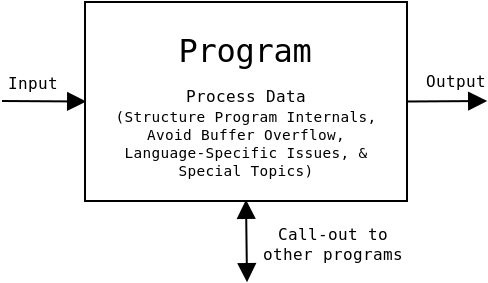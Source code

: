 <?xml version="1.0"?>
<diagram xmlns:dia="http://www.lysator.liu.se/~alla/dia/">
  <diagramdata>
    <attribute name="background">
      <color val="#ffffff"/>
    </attribute>
    <attribute name="paper">
      <composite type="paper">
        <attribute name="name">
          <string>#A4#</string>
        </attribute>
        <attribute name="tmargin">
          <real val="2.82"/>
        </attribute>
        <attribute name="bmargin">
          <real val="2.82"/>
        </attribute>
        <attribute name="lmargin">
          <real val="2.82"/>
        </attribute>
        <attribute name="rmargin">
          <real val="2.82"/>
        </attribute>
        <attribute name="is_portrait">
          <boolean val="true"/>
        </attribute>
        <attribute name="scaling">
          <real val="1"/>
        </attribute>
        <attribute name="fitto">
          <boolean val="false"/>
        </attribute>
      </composite>
    </attribute>
  </diagramdata>
  <layer name="Background" visible="true">
    <object type="Standard - Box" version="0" id="O0">
      <attribute name="obj_pos">
        <point val="5.95,8"/>
      </attribute>
      <attribute name="obj_bb">
        <rectangle val="5.9,7.95;22.1,18"/>
      </attribute>
      <attribute name="elem_corner">
        <point val="5.95,8"/>
      </attribute>
      <attribute name="elem_width">
        <real val="16.1"/>
      </attribute>
      <attribute name="elem_height">
        <real val="9.95"/>
      </attribute>
      <attribute name="show_background">
        <boolean val="true"/>
      </attribute>
    </object>
    <object type="Standard - Line" version="0" id="O1">
      <attribute name="obj_pos">
        <point val="1.8,12.95"/>
      </attribute>
      <attribute name="obj_bb">
        <rectangle val="0.95,12.1;6.8,13.825"/>
      </attribute>
      <attribute name="conn_endpoints">
        <point val="1.8,12.95"/>
        <point val="5.95,12.975"/>
      </attribute>
      <attribute name="numcp">
        <int val="1"/>
      </attribute>
      <attribute name="end_arrow">
        <enum val="3"/>
      </attribute>
      <attribute name="end_arrow_length">
        <real val="0.8"/>
      </attribute>
      <attribute name="end_arrow_width">
        <real val="0.8"/>
      </attribute>
      <connections>
        <connection handle="1" to="O0" connection="3"/>
      </connections>
    </object>
    <object type="Standard - Text" version="0" id="O2">
      <attribute name="obj_pos">
        <point val="14,11"/>
      </attribute>
      <attribute name="obj_bb">
        <rectangle val="9.658,9.513;18.342,11.513"/>
      </attribute>
      <attribute name="text">
        <composite type="text">
          <attribute name="string">
            <string>#Program#</string>
          </attribute>
          <attribute name="font">
            <font name="Courier"/>
          </attribute>
          <attribute name="height">
            <real val="2"/>
          </attribute>
          <attribute name="pos">
            <point val="14,11"/>
          </attribute>
          <attribute name="color">
            <color val="#000000"/>
          </attribute>
          <attribute name="alignment">
            <enum val="1"/>
          </attribute>
        </composite>
      </attribute>
    </object>
    <object type="Standard - Text" version="0" id="O3">
      <attribute name="obj_pos">
        <point val="10,13.65"/>
      </attribute>
      <attribute name="obj_bb">
        <rectangle val="10,12.907;10,13.907"/>
      </attribute>
      <attribute name="text">
        <composite type="text">
          <attribute name="string">
            <string>##</string>
          </attribute>
          <attribute name="font">
            <font name="Courier"/>
          </attribute>
          <attribute name="height">
            <real val="1"/>
          </attribute>
          <attribute name="pos">
            <point val="10,13.65"/>
          </attribute>
          <attribute name="color">
            <color val="#000000"/>
          </attribute>
          <attribute name="alignment">
            <enum val="1"/>
          </attribute>
        </composite>
      </attribute>
    </object>
    <object type="Standard - Text" version="0" id="O4">
      <attribute name="obj_pos">
        <point val="3.35,12.35"/>
      </attribute>
      <attribute name="obj_bb">
        <rectangle val="1.735,11.607;4.965,12.607"/>
      </attribute>
      <attribute name="text">
        <composite type="text">
          <attribute name="string">
            <string>#Input#</string>
          </attribute>
          <attribute name="font">
            <font name="Courier"/>
          </attribute>
          <attribute name="height">
            <real val="1"/>
          </attribute>
          <attribute name="pos">
            <point val="3.35,12.35"/>
          </attribute>
          <attribute name="color">
            <color val="#000000"/>
          </attribute>
          <attribute name="alignment">
            <enum val="1"/>
          </attribute>
        </composite>
      </attribute>
    </object>
    <object type="Standard - Line" version="0" id="O5">
      <attribute name="obj_pos">
        <point val="22.05,12.975"/>
      </attribute>
      <attribute name="obj_bb">
        <rectangle val="21.2,12.1;26.85,13.825"/>
      </attribute>
      <attribute name="conn_endpoints">
        <point val="22.05,12.975"/>
        <point val="26,12.95"/>
      </attribute>
      <attribute name="numcp">
        <int val="1"/>
      </attribute>
      <attribute name="end_arrow">
        <enum val="3"/>
      </attribute>
      <attribute name="end_arrow_length">
        <real val="0.8"/>
      </attribute>
      <attribute name="end_arrow_width">
        <real val="0.8"/>
      </attribute>
      <connections>
        <connection handle="0" to="O0" connection="4"/>
      </connections>
    </object>
    <object type="Standard - Line" version="0" id="O6">
      <attribute name="obj_pos">
        <point val="14,17.95"/>
      </attribute>
      <attribute name="obj_bb">
        <rectangle val="13.15,17.1;14.9,22.8"/>
      </attribute>
      <attribute name="conn_endpoints">
        <point val="14,17.95"/>
        <point val="14.05,21.95"/>
      </attribute>
      <attribute name="numcp">
        <int val="1"/>
      </attribute>
      <attribute name="start_arrow">
        <enum val="3"/>
      </attribute>
      <attribute name="start_arrow_length">
        <real val="0.8"/>
      </attribute>
      <attribute name="start_arrow_width">
        <real val="0.8"/>
      </attribute>
      <attribute name="end_arrow">
        <enum val="3"/>
      </attribute>
      <attribute name="end_arrow_length">
        <real val="0.8"/>
      </attribute>
      <attribute name="end_arrow_width">
        <real val="0.8"/>
      </attribute>
      <connections>
        <connection handle="0" to="O0" connection="6"/>
      </connections>
    </object>
    <object type="Standard - Text" version="0" id="O7">
      <attribute name="obj_pos">
        <point val="24.5,12.25"/>
      </attribute>
      <attribute name="obj_bb">
        <rectangle val="22.582,11.507;26.418,12.507"/>
      </attribute>
      <attribute name="text">
        <composite type="text">
          <attribute name="string">
            <string>#Output#</string>
          </attribute>
          <attribute name="font">
            <font name="Courier"/>
          </attribute>
          <attribute name="height">
            <real val="1"/>
          </attribute>
          <attribute name="pos">
            <point val="24.5,12.25"/>
          </attribute>
          <attribute name="color">
            <color val="#000000"/>
          </attribute>
          <attribute name="alignment">
            <enum val="1"/>
          </attribute>
        </composite>
      </attribute>
    </object>
    <object type="Standard - Text" version="0" id="O8">
      <attribute name="obj_pos">
        <point val="18.35,19.9"/>
      </attribute>
      <attribute name="obj_bb">
        <rectangle val="14.008,19.157;22.692,21.157"/>
      </attribute>
      <attribute name="text">
        <composite type="text">
          <attribute name="string">
            <string>#Call-out to
other programs#</string>
          </attribute>
          <attribute name="font">
            <font name="Courier"/>
          </attribute>
          <attribute name="height">
            <real val="1"/>
          </attribute>
          <attribute name="pos">
            <point val="18.35,19.9"/>
          </attribute>
          <attribute name="color">
            <color val="#000000"/>
          </attribute>
          <attribute name="alignment">
            <enum val="1"/>
          </attribute>
        </composite>
      </attribute>
    </object>
    <object type="Standard - Text" version="0" id="O9">
      <attribute name="obj_pos">
        <point val="14,14"/>
      </attribute>
      <attribute name="obj_bb">
        <rectangle val="5.992,13.331;22.008,16.931"/>
      </attribute>
      <attribute name="text">
        <composite type="text">
          <attribute name="string">
            <string>#(Structure Program Internals,
Avoid Buffer Overflow,
Language-Specific Issues, &amp;
Special Topics)#</string>
          </attribute>
          <attribute name="font">
            <font name="Courier"/>
          </attribute>
          <attribute name="height">
            <real val="0.9"/>
          </attribute>
          <attribute name="pos">
            <point val="14,14"/>
          </attribute>
          <attribute name="color">
            <color val="#000000"/>
          </attribute>
          <attribute name="alignment">
            <enum val="1"/>
          </attribute>
        </composite>
      </attribute>
    </object>
    <object type="Standard - Text" version="0" id="O10">
      <attribute name="obj_pos">
        <point val="9,15"/>
      </attribute>
      <attribute name="obj_bb">
        <rectangle val="9,14.257;9,15.257"/>
      </attribute>
      <attribute name="text">
        <composite type="text">
          <attribute name="string">
            <string>##</string>
          </attribute>
          <attribute name="font">
            <font name="Courier"/>
          </attribute>
          <attribute name="height">
            <real val="1"/>
          </attribute>
          <attribute name="pos">
            <point val="9,15"/>
          </attribute>
          <attribute name="color">
            <color val="#000000"/>
          </attribute>
          <attribute name="alignment">
            <enum val="1"/>
          </attribute>
        </composite>
      </attribute>
    </object>
    <object type="Standard - Text" version="0" id="O11">
      <attribute name="obj_pos">
        <point val="9,16"/>
      </attribute>
      <attribute name="obj_bb">
        <rectangle val="9,15.257;9,16.257"/>
      </attribute>
      <attribute name="text">
        <composite type="text">
          <attribute name="string">
            <string>##</string>
          </attribute>
          <attribute name="font">
            <font name="Courier"/>
          </attribute>
          <attribute name="height">
            <real val="1"/>
          </attribute>
          <attribute name="pos">
            <point val="9,16"/>
          </attribute>
          <attribute name="color">
            <color val="#000000"/>
          </attribute>
          <attribute name="alignment">
            <enum val="1"/>
          </attribute>
        </composite>
      </attribute>
    </object>
    <object type="Standard - Text" version="0" id="O12">
      <attribute name="obj_pos">
        <point val="5,15"/>
      </attribute>
      <attribute name="obj_bb">
        <rectangle val="5,14.257;5,15.257"/>
      </attribute>
      <attribute name="text">
        <composite type="text">
          <attribute name="string">
            <string>##</string>
          </attribute>
          <attribute name="font">
            <font name="Courier"/>
          </attribute>
          <attribute name="height">
            <real val="1"/>
          </attribute>
          <attribute name="pos">
            <point val="5,15"/>
          </attribute>
          <attribute name="color">
            <color val="#000000"/>
          </attribute>
          <attribute name="alignment">
            <enum val="1"/>
          </attribute>
        </composite>
      </attribute>
    </object>
    <object type="Standard - Text" version="0" id="O13">
      <attribute name="obj_pos">
        <point val="13,15"/>
      </attribute>
      <attribute name="obj_bb">
        <rectangle val="13,14.257;13,15.257"/>
      </attribute>
      <attribute name="text">
        <composite type="text">
          <attribute name="string">
            <string>##</string>
          </attribute>
          <attribute name="font">
            <font name="Courier"/>
          </attribute>
          <attribute name="height">
            <real val="1"/>
          </attribute>
          <attribute name="pos">
            <point val="13,15"/>
          </attribute>
          <attribute name="color">
            <color val="#000000"/>
          </attribute>
          <attribute name="alignment">
            <enum val="1"/>
          </attribute>
        </composite>
      </attribute>
    </object>
    <object type="Standard - Text" version="0" id="O14">
      <attribute name="obj_pos">
        <point val="14,13"/>
      </attribute>
      <attribute name="obj_bb">
        <rectangle val="10.264,12.257;17.736,13.257"/>
      </attribute>
      <attribute name="text">
        <composite type="text">
          <attribute name="string">
            <string>#Process Data#</string>
          </attribute>
          <attribute name="font">
            <font name="Courier"/>
          </attribute>
          <attribute name="height">
            <real val="1"/>
          </attribute>
          <attribute name="pos">
            <point val="14,13"/>
          </attribute>
          <attribute name="color">
            <color val="#000000"/>
          </attribute>
          <attribute name="alignment">
            <enum val="1"/>
          </attribute>
        </composite>
      </attribute>
    </object>
  </layer>
</diagram>
